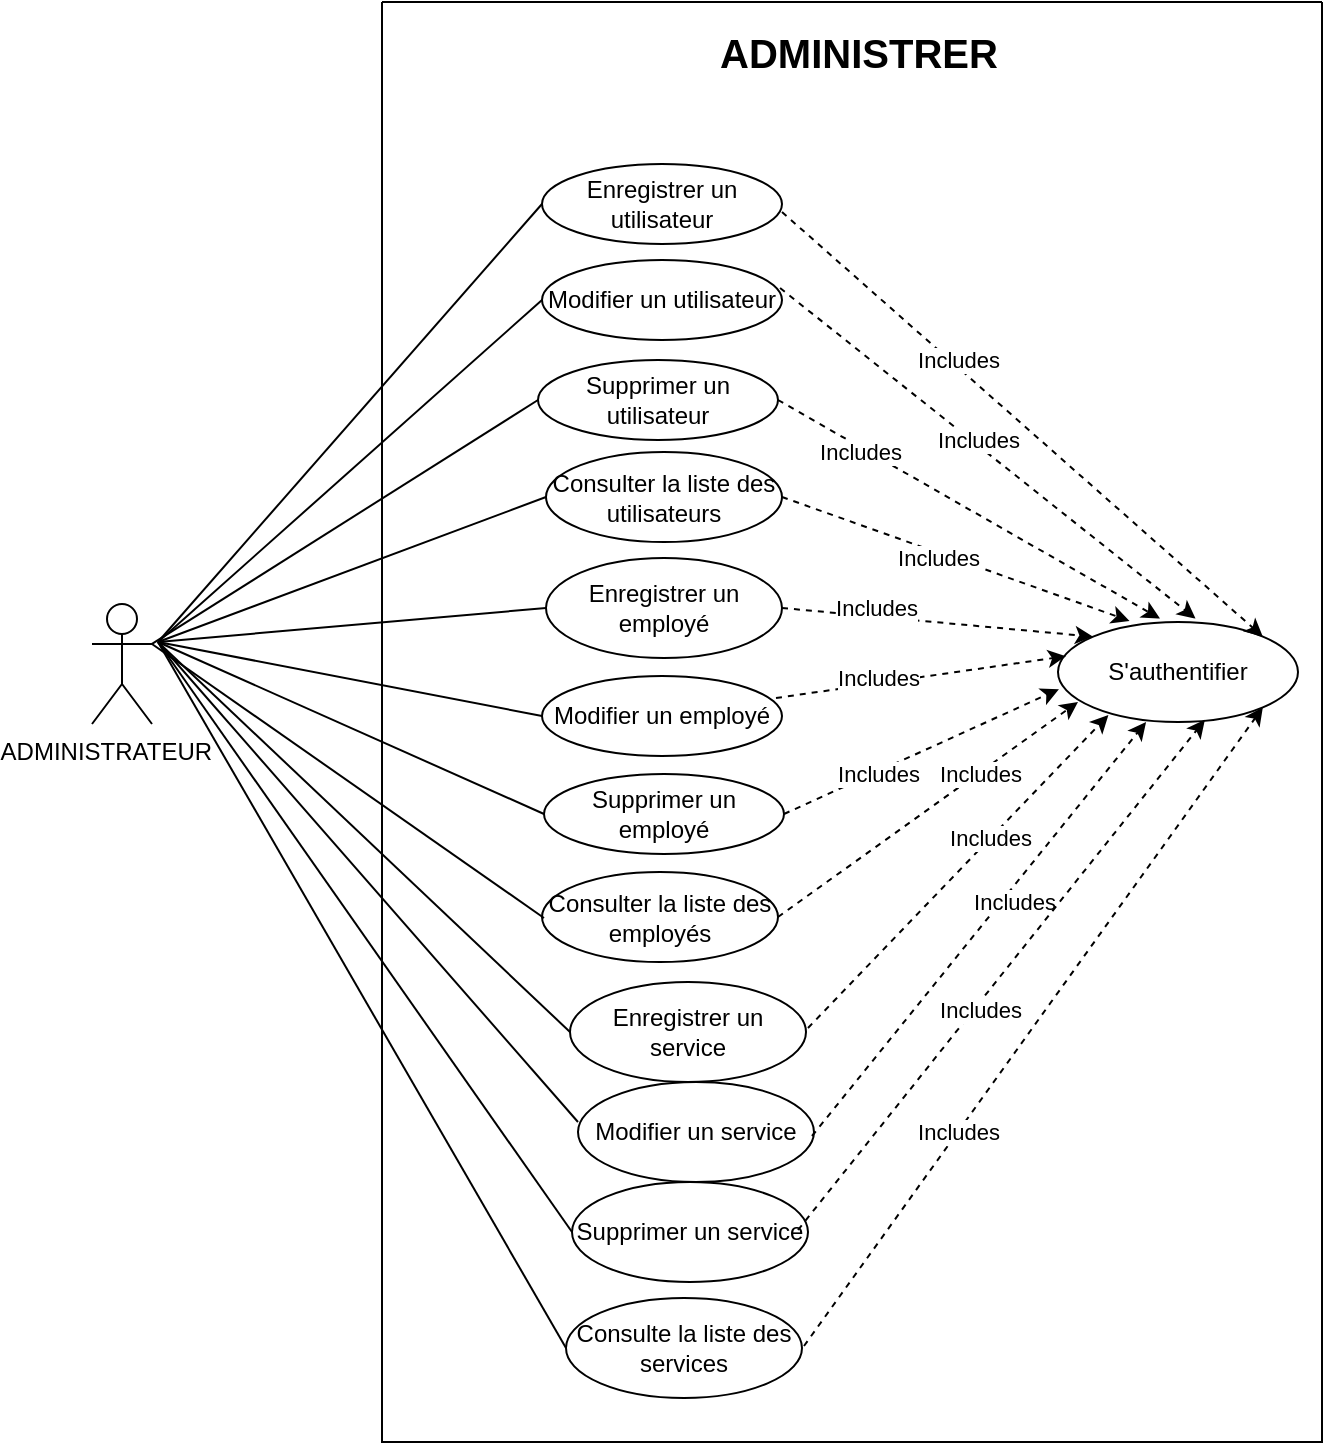<mxfile version="22.1.2" type="device">
  <diagram name="Page-1" id="VTS4GcR_WeqUQlOKHwf2">
    <mxGraphModel dx="1016" dy="607" grid="1" gridSize="10" guides="1" tooltips="1" connect="1" arrows="1" fold="1" page="1" pageScale="1" pageWidth="827" pageHeight="1169" math="0" shadow="0">
      <root>
        <mxCell id="0" />
        <mxCell id="1" parent="0" />
        <mxCell id="ZS7BS693ceSWYsbFOPGz-2" value="" style="swimlane;startSize=0;" vertex="1" parent="1">
          <mxGeometry x="222" y="80" width="470" height="720" as="geometry" />
        </mxCell>
        <mxCell id="ZS7BS693ceSWYsbFOPGz-3" value="&lt;b&gt;&lt;font style=&quot;font-size: 20px;&quot;&gt;ADMINISTRER&lt;/font&gt;&lt;/b&gt;" style="text;html=1;strokeColor=none;fillColor=none;align=center;verticalAlign=middle;whiteSpace=wrap;rounded=0;" vertex="1" parent="ZS7BS693ceSWYsbFOPGz-2">
          <mxGeometry x="82" y="10" width="313" height="30" as="geometry" />
        </mxCell>
        <mxCell id="ZS7BS693ceSWYsbFOPGz-4" value="Enregistrer un utilisateur" style="ellipse;whiteSpace=wrap;html=1;" vertex="1" parent="ZS7BS693ceSWYsbFOPGz-2">
          <mxGeometry x="80" y="81" width="120" height="40" as="geometry" />
        </mxCell>
        <mxCell id="ZS7BS693ceSWYsbFOPGz-6" value="Modifier un utilisateur" style="ellipse;whiteSpace=wrap;html=1;" vertex="1" parent="ZS7BS693ceSWYsbFOPGz-2">
          <mxGeometry x="80" y="129" width="120" height="40" as="geometry" />
        </mxCell>
        <mxCell id="ZS7BS693ceSWYsbFOPGz-7" value="Supprimer un utilisateur" style="ellipse;whiteSpace=wrap;html=1;" vertex="1" parent="ZS7BS693ceSWYsbFOPGz-2">
          <mxGeometry x="78" y="179" width="120" height="40" as="geometry" />
        </mxCell>
        <mxCell id="ZS7BS693ceSWYsbFOPGz-8" value="Consulter la liste des utilisateurs" style="ellipse;whiteSpace=wrap;html=1;" vertex="1" parent="ZS7BS693ceSWYsbFOPGz-2">
          <mxGeometry x="82" y="225" width="118" height="45" as="geometry" />
        </mxCell>
        <mxCell id="ZS7BS693ceSWYsbFOPGz-9" value="Enregistrer un employé" style="ellipse;whiteSpace=wrap;html=1;" vertex="1" parent="ZS7BS693ceSWYsbFOPGz-2">
          <mxGeometry x="82" y="278" width="118" height="50" as="geometry" />
        </mxCell>
        <mxCell id="ZS7BS693ceSWYsbFOPGz-10" value="Modifier un employé" style="ellipse;whiteSpace=wrap;html=1;" vertex="1" parent="ZS7BS693ceSWYsbFOPGz-2">
          <mxGeometry x="80" y="337" width="120" height="40" as="geometry" />
        </mxCell>
        <mxCell id="ZS7BS693ceSWYsbFOPGz-11" value="Supprimer un employé" style="ellipse;whiteSpace=wrap;html=1;" vertex="1" parent="ZS7BS693ceSWYsbFOPGz-2">
          <mxGeometry x="81" y="386" width="120" height="40" as="geometry" />
        </mxCell>
        <mxCell id="ZS7BS693ceSWYsbFOPGz-16" value="S&#39;authentifier" style="ellipse;whiteSpace=wrap;html=1;" vertex="1" parent="ZS7BS693ceSWYsbFOPGz-2">
          <mxGeometry x="338" y="310" width="120" height="50" as="geometry" />
        </mxCell>
        <mxCell id="ZS7BS693ceSWYsbFOPGz-18" value="" style="endArrow=classic;html=1;rounded=0;entryX=1;entryY=0;entryDx=0;entryDy=0;dashed=1;" edge="1" parent="ZS7BS693ceSWYsbFOPGz-2" target="ZS7BS693ceSWYsbFOPGz-16">
          <mxGeometry width="50" height="50" relative="1" as="geometry">
            <mxPoint x="200" y="105" as="sourcePoint" />
            <mxPoint x="250" y="55" as="targetPoint" />
          </mxGeometry>
        </mxCell>
        <mxCell id="ZS7BS693ceSWYsbFOPGz-19" value="Includes" style="edgeLabel;html=1;align=center;verticalAlign=middle;resizable=0;points=[];" vertex="1" connectable="0" parent="ZS7BS693ceSWYsbFOPGz-18">
          <mxGeometry x="0.275" y="1" relative="1" as="geometry">
            <mxPoint x="-66" y="-61" as="offset" />
          </mxGeometry>
        </mxCell>
        <mxCell id="ZS7BS693ceSWYsbFOPGz-28" value="" style="endArrow=classic;html=1;rounded=0;entryX=0.033;entryY=0.342;entryDx=0;entryDy=0;dashed=1;exitX=0.975;exitY=0.275;exitDx=0;exitDy=0;exitPerimeter=0;entryPerimeter=0;" edge="1" parent="ZS7BS693ceSWYsbFOPGz-2" source="ZS7BS693ceSWYsbFOPGz-10" target="ZS7BS693ceSWYsbFOPGz-16">
          <mxGeometry width="50" height="50" relative="1" as="geometry">
            <mxPoint x="203" y="420" as="sourcePoint" />
            <mxPoint x="253" y="370" as="targetPoint" />
          </mxGeometry>
        </mxCell>
        <mxCell id="ZS7BS693ceSWYsbFOPGz-34" value="Includes" style="edgeLabel;html=1;align=center;verticalAlign=middle;resizable=0;points=[];" vertex="1" connectable="0" parent="ZS7BS693ceSWYsbFOPGz-28">
          <mxGeometry x="-0.289" y="3" relative="1" as="geometry">
            <mxPoint as="offset" />
          </mxGeometry>
        </mxCell>
        <mxCell id="ZS7BS693ceSWYsbFOPGz-29" value="" style="endArrow=classic;html=1;rounded=0;entryX=0.004;entryY=0.672;entryDx=0;entryDy=0;dashed=1;exitX=1;exitY=0.5;exitDx=0;exitDy=0;entryPerimeter=0;" edge="1" parent="ZS7BS693ceSWYsbFOPGz-2" source="ZS7BS693ceSWYsbFOPGz-11" target="ZS7BS693ceSWYsbFOPGz-16">
          <mxGeometry width="50" height="50" relative="1" as="geometry">
            <mxPoint x="200" y="470" as="sourcePoint" />
            <mxPoint x="250" y="420" as="targetPoint" />
          </mxGeometry>
        </mxCell>
        <mxCell id="ZS7BS693ceSWYsbFOPGz-35" value="Includes" style="edgeLabel;html=1;align=center;verticalAlign=middle;resizable=0;points=[];" vertex="1" connectable="0" parent="ZS7BS693ceSWYsbFOPGz-29">
          <mxGeometry x="-0.672" y="2" relative="1" as="geometry">
            <mxPoint x="25" y="-8" as="offset" />
          </mxGeometry>
        </mxCell>
        <mxCell id="ZS7BS693ceSWYsbFOPGz-30" value="" style="endArrow=classic;html=1;rounded=0;dashed=1;exitX=1;exitY=0.5;exitDx=0;exitDy=0;" edge="1" parent="ZS7BS693ceSWYsbFOPGz-2" source="ZS7BS693ceSWYsbFOPGz-57">
          <mxGeometry width="50" height="50" relative="1" as="geometry">
            <mxPoint x="200" y="509" as="sourcePoint" />
            <mxPoint x="348" y="350" as="targetPoint" />
          </mxGeometry>
        </mxCell>
        <mxCell id="ZS7BS693ceSWYsbFOPGz-36" value="Includes" style="edgeLabel;html=1;align=center;verticalAlign=middle;resizable=0;points=[];" vertex="1" connectable="0" parent="ZS7BS693ceSWYsbFOPGz-30">
          <mxGeometry x="0.213" y="1" relative="1" as="geometry">
            <mxPoint x="10" y="-6" as="offset" />
          </mxGeometry>
        </mxCell>
        <mxCell id="ZS7BS693ceSWYsbFOPGz-57" value="Consulter la liste des employés" style="ellipse;whiteSpace=wrap;html=1;" vertex="1" parent="ZS7BS693ceSWYsbFOPGz-2">
          <mxGeometry x="80" y="435" width="118" height="45" as="geometry" />
        </mxCell>
        <mxCell id="ZS7BS693ceSWYsbFOPGz-20" value="" style="endArrow=classic;html=1;rounded=0;entryX=0.573;entryY=-0.034;entryDx=0;entryDy=0;dashed=1;exitX=0.992;exitY=0.35;exitDx=0;exitDy=0;exitPerimeter=0;entryPerimeter=0;" edge="1" parent="ZS7BS693ceSWYsbFOPGz-2" source="ZS7BS693ceSWYsbFOPGz-6" target="ZS7BS693ceSWYsbFOPGz-16">
          <mxGeometry width="50" height="50" relative="1" as="geometry">
            <mxPoint x="199" y="153" as="sourcePoint" />
            <mxPoint x="416" y="394" as="targetPoint" />
          </mxGeometry>
        </mxCell>
        <mxCell id="ZS7BS693ceSWYsbFOPGz-21" value="Includes" style="edgeLabel;html=1;align=center;verticalAlign=middle;resizable=0;points=[];" vertex="1" connectable="0" parent="ZS7BS693ceSWYsbFOPGz-20">
          <mxGeometry x="0.275" y="1" relative="1" as="geometry">
            <mxPoint x="-34" y="-29" as="offset" />
          </mxGeometry>
        </mxCell>
        <mxCell id="ZS7BS693ceSWYsbFOPGz-24" value="" style="endArrow=classic;html=1;rounded=0;dashed=1;exitX=1;exitY=0.5;exitDx=0;exitDy=0;entryX=0.298;entryY=-0.011;entryDx=0;entryDy=0;entryPerimeter=0;" edge="1" parent="ZS7BS693ceSWYsbFOPGz-2" source="ZS7BS693ceSWYsbFOPGz-8" target="ZS7BS693ceSWYsbFOPGz-16">
          <mxGeometry width="50" height="50" relative="1" as="geometry">
            <mxPoint x="199" y="261" as="sourcePoint" />
            <mxPoint x="368" y="310" as="targetPoint" />
          </mxGeometry>
        </mxCell>
        <mxCell id="ZS7BS693ceSWYsbFOPGz-25" value="Includes" style="edgeLabel;html=1;align=center;verticalAlign=middle;resizable=0;points=[];" vertex="1" connectable="0" parent="ZS7BS693ceSWYsbFOPGz-24">
          <mxGeometry x="0.275" y="1" relative="1" as="geometry">
            <mxPoint x="-33" y="-8" as="offset" />
          </mxGeometry>
        </mxCell>
        <mxCell id="ZS7BS693ceSWYsbFOPGz-22" value="" style="endArrow=classic;html=1;rounded=0;dashed=1;entryX=0.425;entryY=-0.034;entryDx=0;entryDy=0;entryPerimeter=0;exitX=1;exitY=0.5;exitDx=0;exitDy=0;" edge="1" parent="ZS7BS693ceSWYsbFOPGz-2" source="ZS7BS693ceSWYsbFOPGz-7" target="ZS7BS693ceSWYsbFOPGz-16">
          <mxGeometry width="50" height="50" relative="1" as="geometry">
            <mxPoint x="218" y="200" as="sourcePoint" />
            <mxPoint x="388" y="240" as="targetPoint" />
          </mxGeometry>
        </mxCell>
        <mxCell id="ZS7BS693ceSWYsbFOPGz-23" value="Includes" style="edgeLabel;html=1;align=center;verticalAlign=middle;resizable=0;points=[];" vertex="1" connectable="0" parent="ZS7BS693ceSWYsbFOPGz-22">
          <mxGeometry x="0.275" y="1" relative="1" as="geometry">
            <mxPoint x="-82" y="-43" as="offset" />
          </mxGeometry>
        </mxCell>
        <mxCell id="ZS7BS693ceSWYsbFOPGz-26" value="" style="endArrow=classic;html=1;rounded=0;entryX=0;entryY=0;entryDx=0;entryDy=0;dashed=1;exitX=1;exitY=0.5;exitDx=0;exitDy=0;" edge="1" parent="ZS7BS693ceSWYsbFOPGz-2" source="ZS7BS693ceSWYsbFOPGz-9" target="ZS7BS693ceSWYsbFOPGz-16">
          <mxGeometry width="50" height="50" relative="1" as="geometry">
            <mxPoint x="216" y="314" as="sourcePoint" />
            <mxPoint x="343" y="422" as="targetPoint" />
          </mxGeometry>
        </mxCell>
        <mxCell id="ZS7BS693ceSWYsbFOPGz-27" value="Includes" style="edgeLabel;html=1;align=center;verticalAlign=middle;resizable=0;points=[];" vertex="1" connectable="0" parent="ZS7BS693ceSWYsbFOPGz-26">
          <mxGeometry x="0.275" y="1" relative="1" as="geometry">
            <mxPoint x="-52" y="-8" as="offset" />
          </mxGeometry>
        </mxCell>
        <mxCell id="ZS7BS693ceSWYsbFOPGz-60" value="" style="endArrow=none;html=1;rounded=0;exitX=1;exitY=0.333;exitDx=0;exitDy=0;exitPerimeter=0;" edge="1" parent="ZS7BS693ceSWYsbFOPGz-2" source="ZS7BS693ceSWYsbFOPGz-5">
          <mxGeometry width="50" height="50" relative="1" as="geometry">
            <mxPoint x="28" y="249" as="sourcePoint" />
            <mxPoint x="78" y="199" as="targetPoint" />
          </mxGeometry>
        </mxCell>
        <mxCell id="ZS7BS693ceSWYsbFOPGz-65" value="" style="endArrow=none;html=1;rounded=0;exitX=1;exitY=0.333;exitDx=0;exitDy=0;exitPerimeter=0;" edge="1" parent="ZS7BS693ceSWYsbFOPGz-2" source="ZS7BS693ceSWYsbFOPGz-5">
          <mxGeometry width="50" height="50" relative="1" as="geometry">
            <mxPoint x="31" y="508" as="sourcePoint" />
            <mxPoint x="81" y="458" as="targetPoint" />
          </mxGeometry>
        </mxCell>
        <mxCell id="ZS7BS693ceSWYsbFOPGz-66" value="Enregistrer un service" style="ellipse;whiteSpace=wrap;html=1;" vertex="1" parent="ZS7BS693ceSWYsbFOPGz-2">
          <mxGeometry x="94" y="490" width="118" height="50" as="geometry" />
        </mxCell>
        <mxCell id="ZS7BS693ceSWYsbFOPGz-67" value="Modifier un service" style="ellipse;whiteSpace=wrap;html=1;" vertex="1" parent="ZS7BS693ceSWYsbFOPGz-2">
          <mxGeometry x="98" y="540" width="118" height="50" as="geometry" />
        </mxCell>
        <mxCell id="ZS7BS693ceSWYsbFOPGz-68" value="Supprimer un service" style="ellipse;whiteSpace=wrap;html=1;" vertex="1" parent="ZS7BS693ceSWYsbFOPGz-2">
          <mxGeometry x="95" y="590" width="118" height="50" as="geometry" />
        </mxCell>
        <mxCell id="ZS7BS693ceSWYsbFOPGz-69" value="Consulte la liste des services" style="ellipse;whiteSpace=wrap;html=1;" vertex="1" parent="ZS7BS693ceSWYsbFOPGz-2">
          <mxGeometry x="92" y="648" width="118" height="50" as="geometry" />
        </mxCell>
        <mxCell id="ZS7BS693ceSWYsbFOPGz-5" value="ADMINISTRATEUR&amp;nbsp; &amp;nbsp; &amp;nbsp;" style="shape=umlActor;verticalLabelPosition=bottom;verticalAlign=top;html=1;outlineConnect=0;" vertex="1" parent="1">
          <mxGeometry x="77" y="381" width="30" height="60" as="geometry" />
        </mxCell>
        <mxCell id="ZS7BS693ceSWYsbFOPGz-70" value="" style="endArrow=none;html=1;rounded=0;entryX=0;entryY=0.5;entryDx=0;entryDy=0;" edge="1" parent="1" target="ZS7BS693ceSWYsbFOPGz-4">
          <mxGeometry width="50" height="50" relative="1" as="geometry">
            <mxPoint x="110" y="400" as="sourcePoint" />
            <mxPoint x="160" y="350" as="targetPoint" />
          </mxGeometry>
        </mxCell>
        <mxCell id="ZS7BS693ceSWYsbFOPGz-71" value="" style="endArrow=none;html=1;rounded=0;entryX=0;entryY=0.5;entryDx=0;entryDy=0;" edge="1" parent="1" target="ZS7BS693ceSWYsbFOPGz-6">
          <mxGeometry width="50" height="50" relative="1" as="geometry">
            <mxPoint x="110" y="400" as="sourcePoint" />
            <mxPoint x="160" y="350" as="targetPoint" />
          </mxGeometry>
        </mxCell>
        <mxCell id="ZS7BS693ceSWYsbFOPGz-72" value="" style="endArrow=none;html=1;rounded=0;entryX=0;entryY=0.5;entryDx=0;entryDy=0;" edge="1" parent="1" target="ZS7BS693ceSWYsbFOPGz-8">
          <mxGeometry width="50" height="50" relative="1" as="geometry">
            <mxPoint x="110" y="400" as="sourcePoint" />
            <mxPoint x="160" y="350" as="targetPoint" />
          </mxGeometry>
        </mxCell>
        <mxCell id="ZS7BS693ceSWYsbFOPGz-73" value="" style="endArrow=none;html=1;rounded=0;entryX=0;entryY=0.5;entryDx=0;entryDy=0;" edge="1" parent="1" target="ZS7BS693ceSWYsbFOPGz-9">
          <mxGeometry width="50" height="50" relative="1" as="geometry">
            <mxPoint x="110" y="400" as="sourcePoint" />
            <mxPoint x="160" y="350" as="targetPoint" />
          </mxGeometry>
        </mxCell>
        <mxCell id="ZS7BS693ceSWYsbFOPGz-74" value="" style="endArrow=none;html=1;rounded=0;entryX=0;entryY=0.5;entryDx=0;entryDy=0;" edge="1" parent="1" target="ZS7BS693ceSWYsbFOPGz-10">
          <mxGeometry width="50" height="50" relative="1" as="geometry">
            <mxPoint x="110" y="400" as="sourcePoint" />
            <mxPoint x="160" y="350" as="targetPoint" />
          </mxGeometry>
        </mxCell>
        <mxCell id="ZS7BS693ceSWYsbFOPGz-75" value="" style="endArrow=none;html=1;rounded=0;entryX=0;entryY=0.5;entryDx=0;entryDy=0;" edge="1" parent="1" target="ZS7BS693ceSWYsbFOPGz-11">
          <mxGeometry width="50" height="50" relative="1" as="geometry">
            <mxPoint x="110" y="400" as="sourcePoint" />
            <mxPoint x="160" y="350" as="targetPoint" />
          </mxGeometry>
        </mxCell>
        <mxCell id="ZS7BS693ceSWYsbFOPGz-76" value="" style="endArrow=none;html=1;rounded=0;entryX=0;entryY=0.5;entryDx=0;entryDy=0;" edge="1" parent="1" target="ZS7BS693ceSWYsbFOPGz-66">
          <mxGeometry width="50" height="50" relative="1" as="geometry">
            <mxPoint x="110" y="400" as="sourcePoint" />
            <mxPoint x="160" y="350" as="targetPoint" />
          </mxGeometry>
        </mxCell>
        <mxCell id="ZS7BS693ceSWYsbFOPGz-77" value="" style="endArrow=none;html=1;rounded=0;" edge="1" parent="1">
          <mxGeometry width="50" height="50" relative="1" as="geometry">
            <mxPoint x="110" y="400" as="sourcePoint" />
            <mxPoint x="320" y="640" as="targetPoint" />
          </mxGeometry>
        </mxCell>
        <mxCell id="ZS7BS693ceSWYsbFOPGz-78" value="" style="endArrow=none;html=1;rounded=0;entryX=0;entryY=0.5;entryDx=0;entryDy=0;" edge="1" parent="1" target="ZS7BS693ceSWYsbFOPGz-68">
          <mxGeometry width="50" height="50" relative="1" as="geometry">
            <mxPoint x="110" y="400" as="sourcePoint" />
            <mxPoint x="160" y="350" as="targetPoint" />
          </mxGeometry>
        </mxCell>
        <mxCell id="ZS7BS693ceSWYsbFOPGz-79" value="" style="endArrow=none;html=1;rounded=0;entryX=0;entryY=0.5;entryDx=0;entryDy=0;" edge="1" parent="1" target="ZS7BS693ceSWYsbFOPGz-69">
          <mxGeometry width="50" height="50" relative="1" as="geometry">
            <mxPoint x="110" y="400" as="sourcePoint" />
            <mxPoint x="160" y="350" as="targetPoint" />
          </mxGeometry>
        </mxCell>
        <mxCell id="ZS7BS693ceSWYsbFOPGz-80" value="" style="endArrow=classic;html=1;rounded=0;dashed=1;exitX=1;exitY=0.5;exitDx=0;exitDy=0;entryX=0.367;entryY=1.001;entryDx=0;entryDy=0;entryPerimeter=0;" edge="1" parent="1" target="ZS7BS693ceSWYsbFOPGz-16">
          <mxGeometry width="50" height="50" relative="1" as="geometry">
            <mxPoint x="437" y="647" as="sourcePoint" />
            <mxPoint x="587" y="539" as="targetPoint" />
          </mxGeometry>
        </mxCell>
        <mxCell id="ZS7BS693ceSWYsbFOPGz-81" value="Includes" style="edgeLabel;html=1;align=center;verticalAlign=middle;resizable=0;points=[];" vertex="1" connectable="0" parent="ZS7BS693ceSWYsbFOPGz-80">
          <mxGeometry x="0.213" y="1" relative="1" as="geometry">
            <mxPoint y="9" as="offset" />
          </mxGeometry>
        </mxCell>
        <mxCell id="ZS7BS693ceSWYsbFOPGz-82" value="" style="endArrow=classic;html=1;rounded=0;dashed=1;entryX=0.612;entryY=0.978;entryDx=0;entryDy=0;entryPerimeter=0;" edge="1" parent="1" target="ZS7BS693ceSWYsbFOPGz-16">
          <mxGeometry width="50" height="50" relative="1" as="geometry">
            <mxPoint x="430" y="694" as="sourcePoint" />
            <mxPoint x="611.2" y="440.05" as="targetPoint" />
          </mxGeometry>
        </mxCell>
        <mxCell id="ZS7BS693ceSWYsbFOPGz-83" value="Includes" style="edgeLabel;html=1;align=center;verticalAlign=middle;resizable=0;points=[];" vertex="1" connectable="0" parent="ZS7BS693ceSWYsbFOPGz-82">
          <mxGeometry x="0.213" y="1" relative="1" as="geometry">
            <mxPoint x="-32" y="45" as="offset" />
          </mxGeometry>
        </mxCell>
        <mxCell id="ZS7BS693ceSWYsbFOPGz-84" value="" style="endArrow=classic;html=1;rounded=0;dashed=1;exitX=1;exitY=0.5;exitDx=0;exitDy=0;entryX=1;entryY=1;entryDx=0;entryDy=0;" edge="1" parent="1" target="ZS7BS693ceSWYsbFOPGz-16">
          <mxGeometry width="50" height="50" relative="1" as="geometry">
            <mxPoint x="433" y="752" as="sourcePoint" />
            <mxPoint x="652" y="439" as="targetPoint" />
          </mxGeometry>
        </mxCell>
        <mxCell id="ZS7BS693ceSWYsbFOPGz-85" value="Includes" style="edgeLabel;html=1;align=center;verticalAlign=middle;resizable=0;points=[];" vertex="1" connectable="0" parent="ZS7BS693ceSWYsbFOPGz-84">
          <mxGeometry x="0.213" y="1" relative="1" as="geometry">
            <mxPoint x="-62" y="87" as="offset" />
          </mxGeometry>
        </mxCell>
        <mxCell id="ZS7BS693ceSWYsbFOPGz-86" value="" style="endArrow=classic;html=1;rounded=0;dashed=1;exitX=1;exitY=0.5;exitDx=0;exitDy=0;entryX=0.21;entryY=0.931;entryDx=0;entryDy=0;entryPerimeter=0;" edge="1" parent="1" target="ZS7BS693ceSWYsbFOPGz-16">
          <mxGeometry width="50" height="50" relative="1" as="geometry">
            <mxPoint x="435" y="593" as="sourcePoint" />
            <mxPoint x="590" y="430" as="targetPoint" />
          </mxGeometry>
        </mxCell>
        <mxCell id="ZS7BS693ceSWYsbFOPGz-87" value="Includes" style="edgeLabel;html=1;align=center;verticalAlign=middle;resizable=0;points=[];" vertex="1" connectable="0" parent="ZS7BS693ceSWYsbFOPGz-86">
          <mxGeometry x="0.213" y="1" relative="1" as="geometry">
            <mxPoint as="offset" />
          </mxGeometry>
        </mxCell>
      </root>
    </mxGraphModel>
  </diagram>
</mxfile>

